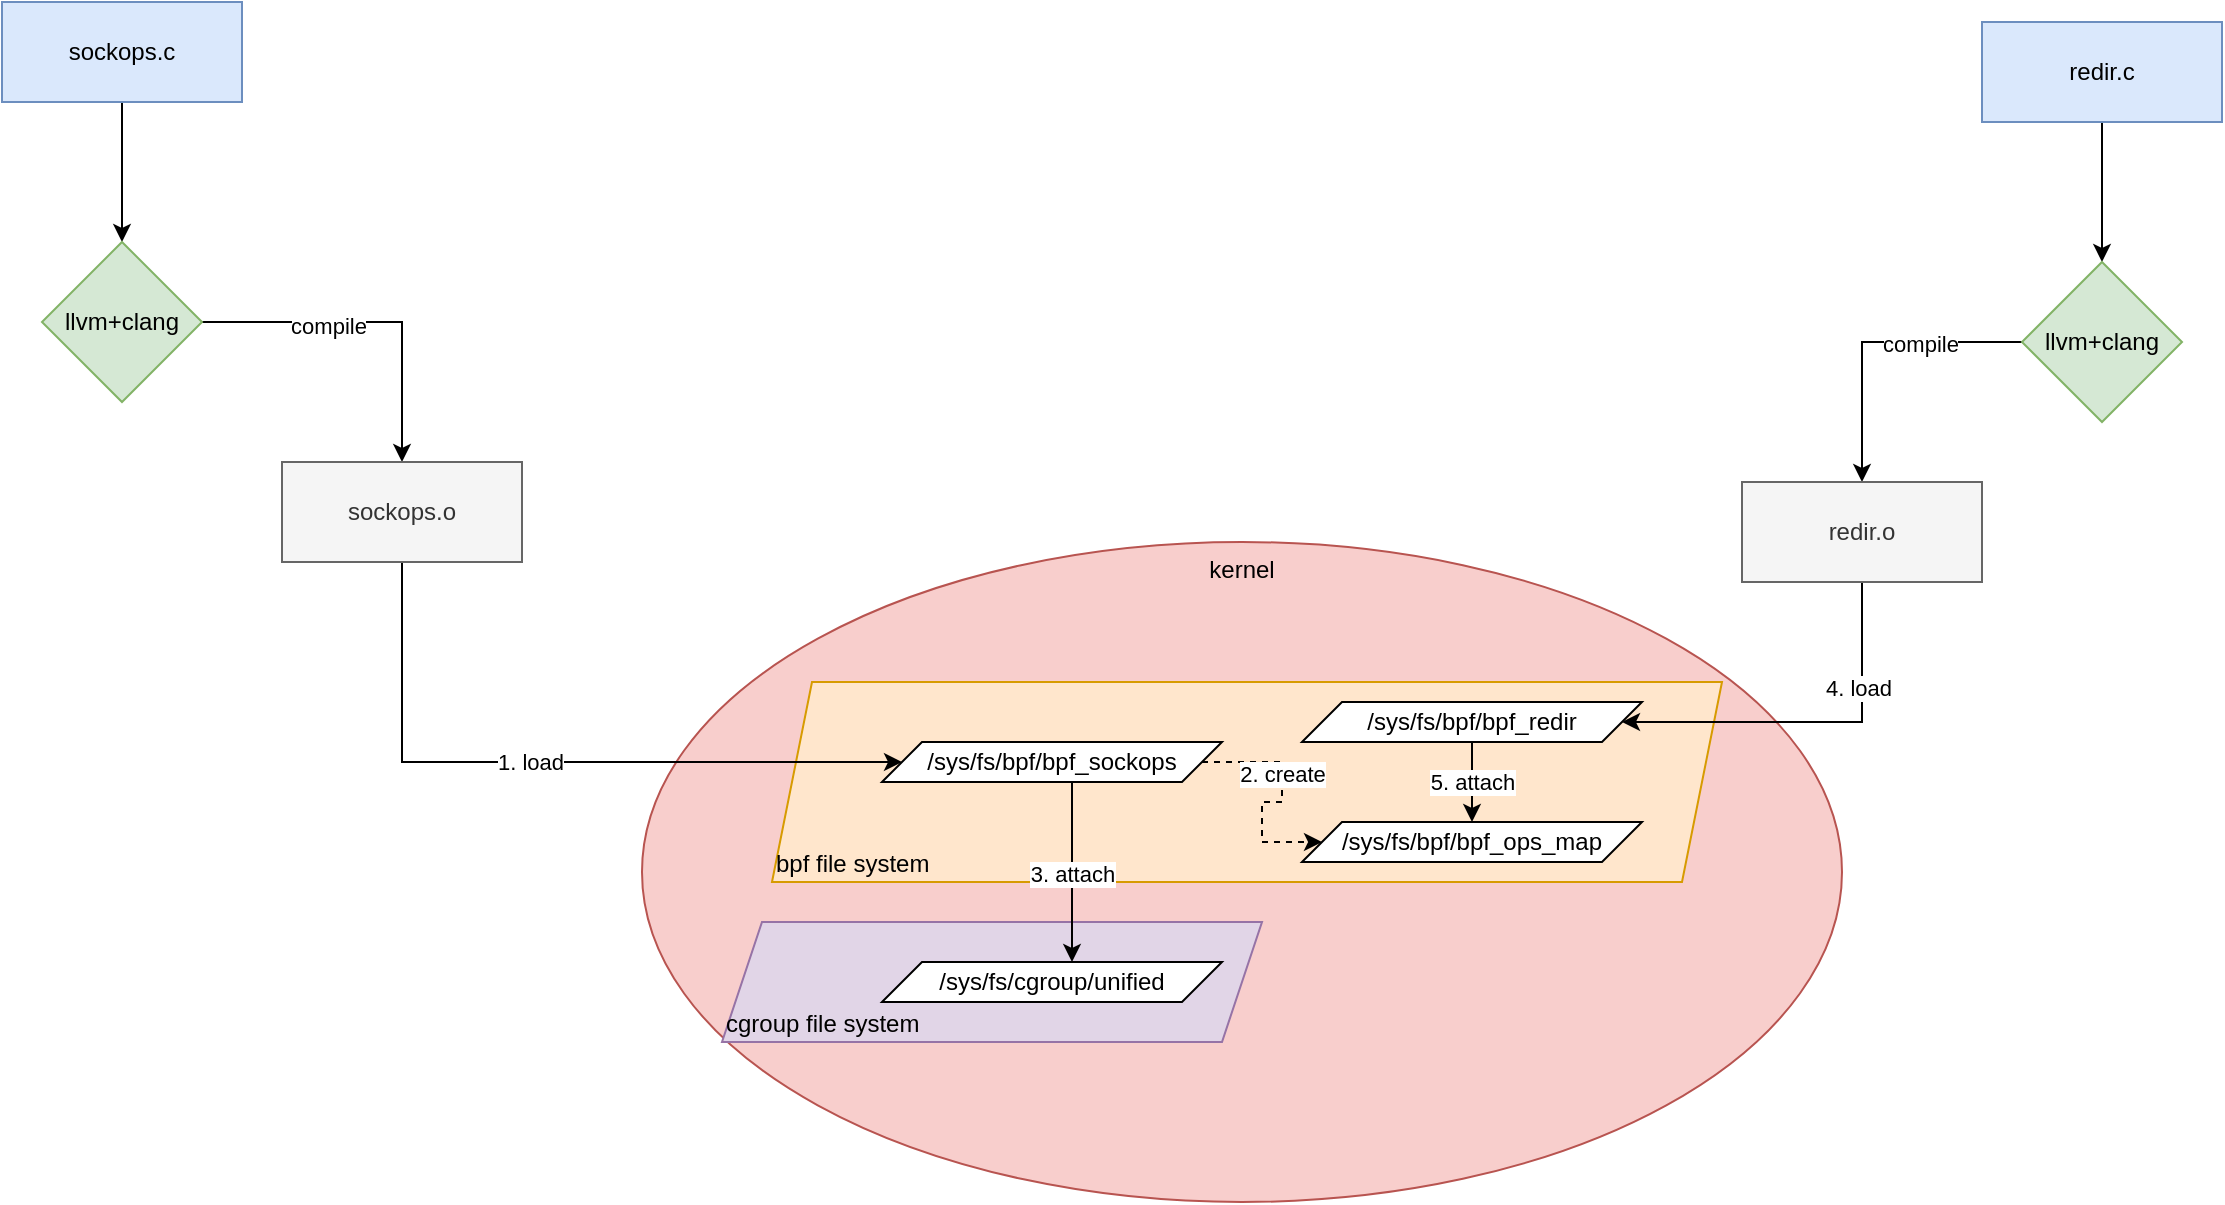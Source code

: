 <mxfile version="14.2.4" type="github">
  <diagram id="hbsrOExrKgpUgEgXs-K7" name="Page-1">
    <mxGraphModel dx="1550" dy="836" grid="1" gridSize="10" guides="1" tooltips="1" connect="1" arrows="1" fold="1" page="1" pageScale="1" pageWidth="850" pageHeight="1100" math="0" shadow="0">
      <root>
        <mxCell id="0" />
        <mxCell id="1" parent="0" />
        <mxCell id="6qmuzNch6v-jQaEMCfr8-27" value="kernel" style="ellipse;whiteSpace=wrap;html=1;verticalAlign=top;fillColor=#f8cecc;strokeColor=#b85450;" vertex="1" parent="1">
          <mxGeometry x="360" y="360" width="600" height="330" as="geometry" />
        </mxCell>
        <mxCell id="6qmuzNch6v-jQaEMCfr8-29" value="bpf file system" style="shape=parallelogram;perimeter=parallelogramPerimeter;whiteSpace=wrap;html=1;fixedSize=1;align=left;verticalAlign=bottom;fillColor=#ffe6cc;strokeColor=#d79b00;" vertex="1" parent="1">
          <mxGeometry x="425" y="430" width="475" height="100" as="geometry" />
        </mxCell>
        <mxCell id="6qmuzNch6v-jQaEMCfr8-3" style="edgeStyle=orthogonalEdgeStyle;rounded=0;orthogonalLoop=1;jettySize=auto;html=1;entryX=0.5;entryY=0;entryDx=0;entryDy=0;" edge="1" parent="1" source="6qmuzNch6v-jQaEMCfr8-1" target="6qmuzNch6v-jQaEMCfr8-2">
          <mxGeometry relative="1" as="geometry">
            <Array as="points">
              <mxPoint x="100" y="185" />
            </Array>
          </mxGeometry>
        </mxCell>
        <mxCell id="6qmuzNch6v-jQaEMCfr8-1" value="sockops.c" style="rounded=0;whiteSpace=wrap;html=1;fillColor=#dae8fc;strokeColor=#6c8ebf;" vertex="1" parent="1">
          <mxGeometry x="40" y="90" width="120" height="50" as="geometry" />
        </mxCell>
        <mxCell id="6qmuzNch6v-jQaEMCfr8-6" value="" style="edgeStyle=orthogonalEdgeStyle;rounded=0;orthogonalLoop=1;jettySize=auto;html=1;entryX=0.5;entryY=0;entryDx=0;entryDy=0;" edge="1" parent="1" source="6qmuzNch6v-jQaEMCfr8-2" target="6qmuzNch6v-jQaEMCfr8-41">
          <mxGeometry relative="1" as="geometry">
            <mxPoint x="240" y="310" as="targetPoint" />
          </mxGeometry>
        </mxCell>
        <mxCell id="6qmuzNch6v-jQaEMCfr8-62" value="compile" style="edgeLabel;html=1;align=center;verticalAlign=middle;resizable=0;points=[];" vertex="1" connectable="0" parent="6qmuzNch6v-jQaEMCfr8-6">
          <mxGeometry x="-0.266" y="-2" relative="1" as="geometry">
            <mxPoint as="offset" />
          </mxGeometry>
        </mxCell>
        <mxCell id="6qmuzNch6v-jQaEMCfr8-2" value="llvm+clang" style="rhombus;whiteSpace=wrap;html=1;fillColor=#d5e8d4;strokeColor=#82b366;" vertex="1" parent="1">
          <mxGeometry x="60" y="210" width="80" height="80" as="geometry" />
        </mxCell>
        <mxCell id="6qmuzNch6v-jQaEMCfr8-31" style="edgeStyle=orthogonalEdgeStyle;rounded=0;orthogonalLoop=1;jettySize=auto;html=1;entryX=0;entryY=0.5;entryDx=0;entryDy=0;" edge="1" parent="1" target="6qmuzNch6v-jQaEMCfr8-34">
          <mxGeometry relative="1" as="geometry">
            <mxPoint x="240" y="360" as="sourcePoint" />
            <Array as="points">
              <mxPoint x="240" y="470" />
            </Array>
          </mxGeometry>
        </mxCell>
        <mxCell id="6qmuzNch6v-jQaEMCfr8-32" value="1. load" style="edgeLabel;html=1;align=center;verticalAlign=middle;resizable=0;points=[];" vertex="1" connectable="0" parent="6qmuzNch6v-jQaEMCfr8-31">
          <mxGeometry x="-0.197" y="1" relative="1" as="geometry">
            <mxPoint x="29" y="1" as="offset" />
          </mxGeometry>
        </mxCell>
        <mxCell id="6qmuzNch6v-jQaEMCfr8-33" value="cgroup file system" style="shape=parallelogram;perimeter=parallelogramPerimeter;whiteSpace=wrap;html=1;fixedSize=1;verticalAlign=bottom;align=left;fillColor=#e1d5e7;strokeColor=#9673a6;" vertex="1" parent="1">
          <mxGeometry x="400" y="550" width="270" height="60" as="geometry" />
        </mxCell>
        <mxCell id="6qmuzNch6v-jQaEMCfr8-37" style="edgeStyle=orthogonalEdgeStyle;rounded=0;orthogonalLoop=1;jettySize=auto;html=1;" edge="1" parent="1" source="6qmuzNch6v-jQaEMCfr8-34" target="6qmuzNch6v-jQaEMCfr8-35">
          <mxGeometry relative="1" as="geometry">
            <Array as="points">
              <mxPoint x="575" y="540" />
              <mxPoint x="575" y="540" />
            </Array>
          </mxGeometry>
        </mxCell>
        <mxCell id="6qmuzNch6v-jQaEMCfr8-38" value="3. attach" style="edgeLabel;html=1;align=center;verticalAlign=middle;resizable=0;points=[];" vertex="1" connectable="0" parent="6qmuzNch6v-jQaEMCfr8-37">
          <mxGeometry x="-0.244" y="2" relative="1" as="geometry">
            <mxPoint x="-2" y="12" as="offset" />
          </mxGeometry>
        </mxCell>
        <mxCell id="6qmuzNch6v-jQaEMCfr8-35" value="/sys/fs/cgroup/unified" style="shape=parallelogram;perimeter=parallelogramPerimeter;whiteSpace=wrap;html=1;fixedSize=1;align=center;" vertex="1" parent="1">
          <mxGeometry x="480" y="570" width="170" height="20" as="geometry" />
        </mxCell>
        <mxCell id="6qmuzNch6v-jQaEMCfr8-41" value="sockops.o" style="rounded=0;whiteSpace=wrap;html=1;fillColor=#f5f5f5;strokeColor=#666666;fontColor=#333333;" vertex="1" parent="1">
          <mxGeometry x="180" y="320" width="120" height="50" as="geometry" />
        </mxCell>
        <mxCell id="6qmuzNch6v-jQaEMCfr8-47" value="" style="edgeStyle=orthogonalEdgeStyle;rounded=0;orthogonalLoop=1;jettySize=auto;html=1;" edge="1" parent="1" source="6qmuzNch6v-jQaEMCfr8-43" target="6qmuzNch6v-jQaEMCfr8-45">
          <mxGeometry relative="1" as="geometry" />
        </mxCell>
        <mxCell id="6qmuzNch6v-jQaEMCfr8-43" value="redir.c" style="rounded=0;whiteSpace=wrap;html=1;fillColor=#dae8fc;strokeColor=#6c8ebf;horizontal=1;" vertex="1" parent="1">
          <mxGeometry x="1030" y="100" width="120" height="50" as="geometry" />
        </mxCell>
        <mxCell id="6qmuzNch6v-jQaEMCfr8-48" style="edgeStyle=orthogonalEdgeStyle;rounded=0;orthogonalLoop=1;jettySize=auto;html=1;entryX=0.5;entryY=0;entryDx=0;entryDy=0;" edge="1" parent="1" source="6qmuzNch6v-jQaEMCfr8-45" target="6qmuzNch6v-jQaEMCfr8-46">
          <mxGeometry relative="1" as="geometry" />
        </mxCell>
        <mxCell id="6qmuzNch6v-jQaEMCfr8-63" value="compile" style="edgeLabel;html=1;align=center;verticalAlign=middle;resizable=0;points=[];" vertex="1" connectable="0" parent="6qmuzNch6v-jQaEMCfr8-48">
          <mxGeometry x="-0.312" y="1" relative="1" as="geometry">
            <mxPoint as="offset" />
          </mxGeometry>
        </mxCell>
        <mxCell id="6qmuzNch6v-jQaEMCfr8-45" value="llvm+clang" style="rhombus;whiteSpace=wrap;html=1;fillColor=#d5e8d4;strokeColor=#82b366;" vertex="1" parent="1">
          <mxGeometry x="1050" y="220" width="80" height="80" as="geometry" />
        </mxCell>
        <mxCell id="6qmuzNch6v-jQaEMCfr8-52" style="edgeStyle=orthogonalEdgeStyle;rounded=0;orthogonalLoop=1;jettySize=auto;html=1;entryX=1;entryY=0.5;entryDx=0;entryDy=0;" edge="1" parent="1" source="6qmuzNch6v-jQaEMCfr8-46" target="6qmuzNch6v-jQaEMCfr8-50">
          <mxGeometry relative="1" as="geometry">
            <Array as="points">
              <mxPoint x="970" y="450" />
            </Array>
          </mxGeometry>
        </mxCell>
        <mxCell id="6qmuzNch6v-jQaEMCfr8-64" value="4. load" style="edgeLabel;html=1;align=center;verticalAlign=middle;resizable=0;points=[];" vertex="1" connectable="0" parent="6qmuzNch6v-jQaEMCfr8-52">
          <mxGeometry x="-0.448" y="-2" relative="1" as="geometry">
            <mxPoint as="offset" />
          </mxGeometry>
        </mxCell>
        <mxCell id="6qmuzNch6v-jQaEMCfr8-46" value="redir.o" style="rounded=0;whiteSpace=wrap;html=1;fillColor=#f5f5f5;strokeColor=#666666;fontColor=#333333;" vertex="1" parent="1">
          <mxGeometry x="910" y="330" width="120" height="50" as="geometry" />
        </mxCell>
        <mxCell id="6qmuzNch6v-jQaEMCfr8-57" value="5. attach" style="edgeStyle=orthogonalEdgeStyle;rounded=0;orthogonalLoop=1;jettySize=auto;html=1;" edge="1" parent="1" source="6qmuzNch6v-jQaEMCfr8-50" target="6qmuzNch6v-jQaEMCfr8-53">
          <mxGeometry relative="1" as="geometry" />
        </mxCell>
        <mxCell id="6qmuzNch6v-jQaEMCfr8-50" value="/sys/fs/bpf/bpf_redir" style="shape=parallelogram;perimeter=parallelogramPerimeter;whiteSpace=wrap;html=1;fixedSize=1;align=center;" vertex="1" parent="1">
          <mxGeometry x="690" y="440" width="170" height="20" as="geometry" />
        </mxCell>
        <mxCell id="6qmuzNch6v-jQaEMCfr8-60" style="edgeStyle=entityRelationEdgeStyle;rounded=0;orthogonalLoop=1;jettySize=auto;html=1;entryX=0;entryY=0.5;entryDx=0;entryDy=0;dashed=1;" edge="1" parent="1" source="6qmuzNch6v-jQaEMCfr8-34" target="6qmuzNch6v-jQaEMCfr8-53">
          <mxGeometry relative="1" as="geometry" />
        </mxCell>
        <mxCell id="6qmuzNch6v-jQaEMCfr8-61" value="2. create" style="edgeLabel;html=1;align=center;verticalAlign=middle;resizable=0;points=[];" vertex="1" connectable="0" parent="6qmuzNch6v-jQaEMCfr8-60">
          <mxGeometry x="-0.234" relative="1" as="geometry">
            <mxPoint as="offset" />
          </mxGeometry>
        </mxCell>
        <mxCell id="6qmuzNch6v-jQaEMCfr8-34" value="/sys/fs/bpf/bpf_sockops" style="shape=parallelogram;perimeter=parallelogramPerimeter;whiteSpace=wrap;html=1;fixedSize=1;align=center;" vertex="1" parent="1">
          <mxGeometry x="480" y="460" width="170" height="20" as="geometry" />
        </mxCell>
        <mxCell id="6qmuzNch6v-jQaEMCfr8-53" value="/sys/fs/bpf/bpf_ops_map" style="shape=parallelogram;perimeter=parallelogramPerimeter;whiteSpace=wrap;html=1;fixedSize=1;align=center;" vertex="1" parent="1">
          <mxGeometry x="690" y="500" width="170" height="20" as="geometry" />
        </mxCell>
        <mxCell id="6qmuzNch6v-jQaEMCfr8-59" value="" style="endArrow=none;dashed=1;html=1;dashPattern=1 3;strokeWidth=2;entryX=0;entryY=0.5;entryDx=0;entryDy=0;exitX=1;exitY=0.5;exitDx=0;exitDy=0;strokeColor=none;" edge="1" parent="1" source="6qmuzNch6v-jQaEMCfr8-34" target="6qmuzNch6v-jQaEMCfr8-53">
          <mxGeometry width="50" height="50" relative="1" as="geometry">
            <mxPoint x="640" y="510" as="sourcePoint" />
            <mxPoint x="690" y="460" as="targetPoint" />
          </mxGeometry>
        </mxCell>
      </root>
    </mxGraphModel>
  </diagram>
</mxfile>
